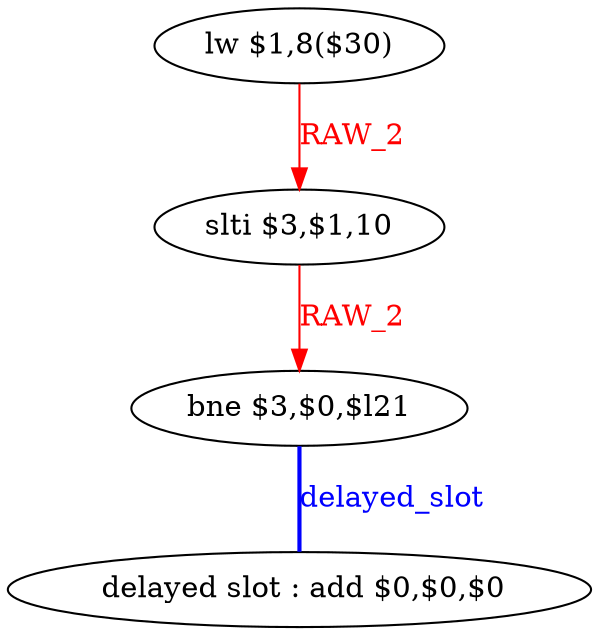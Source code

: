 digraph G1 {
node [shape = ellipse];
i3 [label = " delayed slot : add $0,$0,$0"] ;
i2 ->  i3 [style = bold, dir= none, fontcolor = blue, color = blue, label= "delayed_slot"];
i2 [label = "bne $3,$0,$l21"] ;
i0 [label = "lw $1,8($30)"] ;
i0 ->  i1 [color = red, fontcolor = red, label= "RAW_2"];
i1 [label = "slti $3,$1,10"] ;
i1 ->  i2 [color = red, fontcolor = red, label= "RAW_2"];
}
